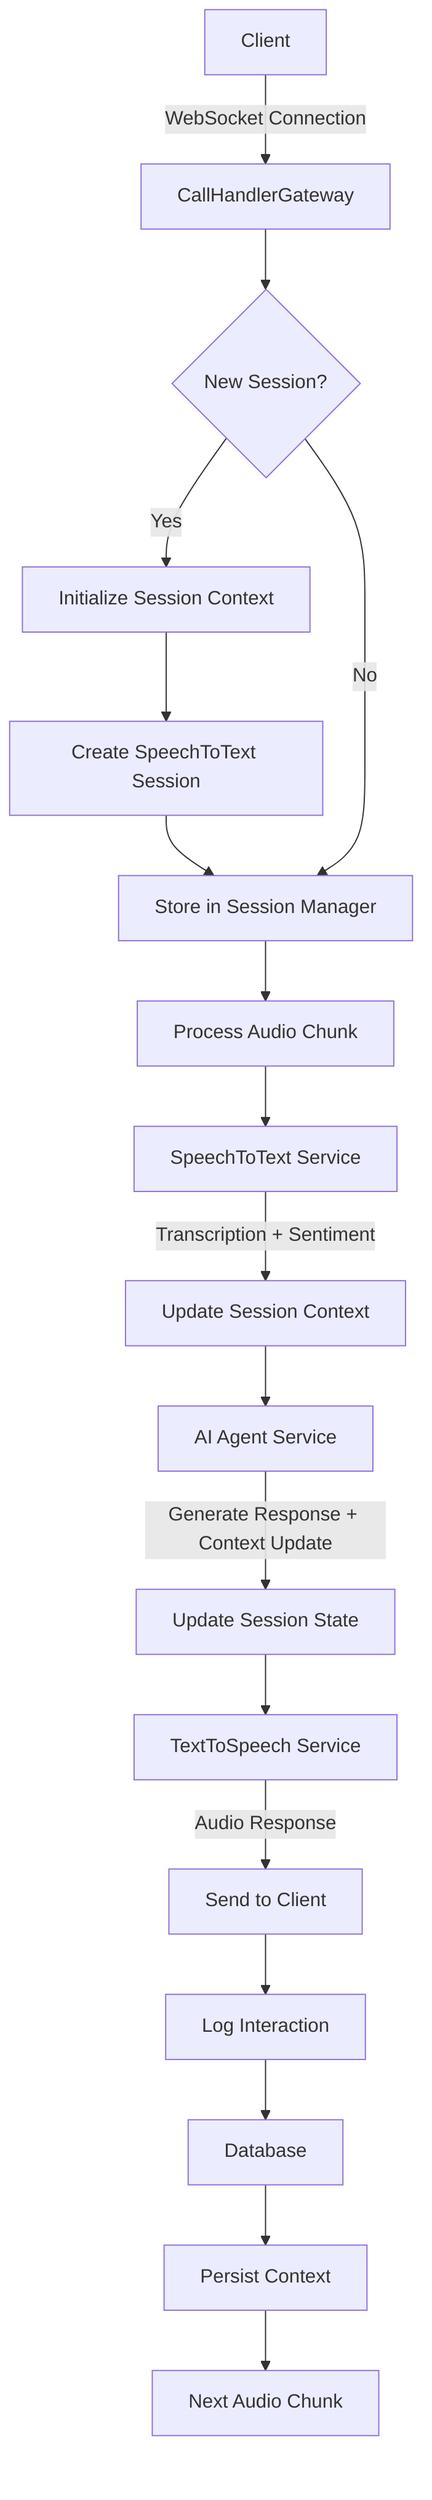graph TD
    A[Client] -->|WebSocket Connection| B[CallHandlerGateway]
    B --> C{New Session?}
    C -->|Yes| D[Initialize Session Context]
    D --> E[Create SpeechToText Session]
    E --> F[Store in Session Manager]
    C -->|No| F
    F --> G[Process Audio Chunk]
    G --> H[SpeechToText Service]
    H -->|Transcription + Sentiment| I[Update Session Context]
    I --> J[AI Agent Service]
    J -->|Generate Response + Context Update| K[Update Session State]
    K --> L[TextToSpeech Service]
    L -->|Audio Response| M[Send to Client]
    M --> N[Log Interaction]
    N --> O[Database]
    O --> P[Persist Context]
    P --> Q[Next Audio Chunk]
